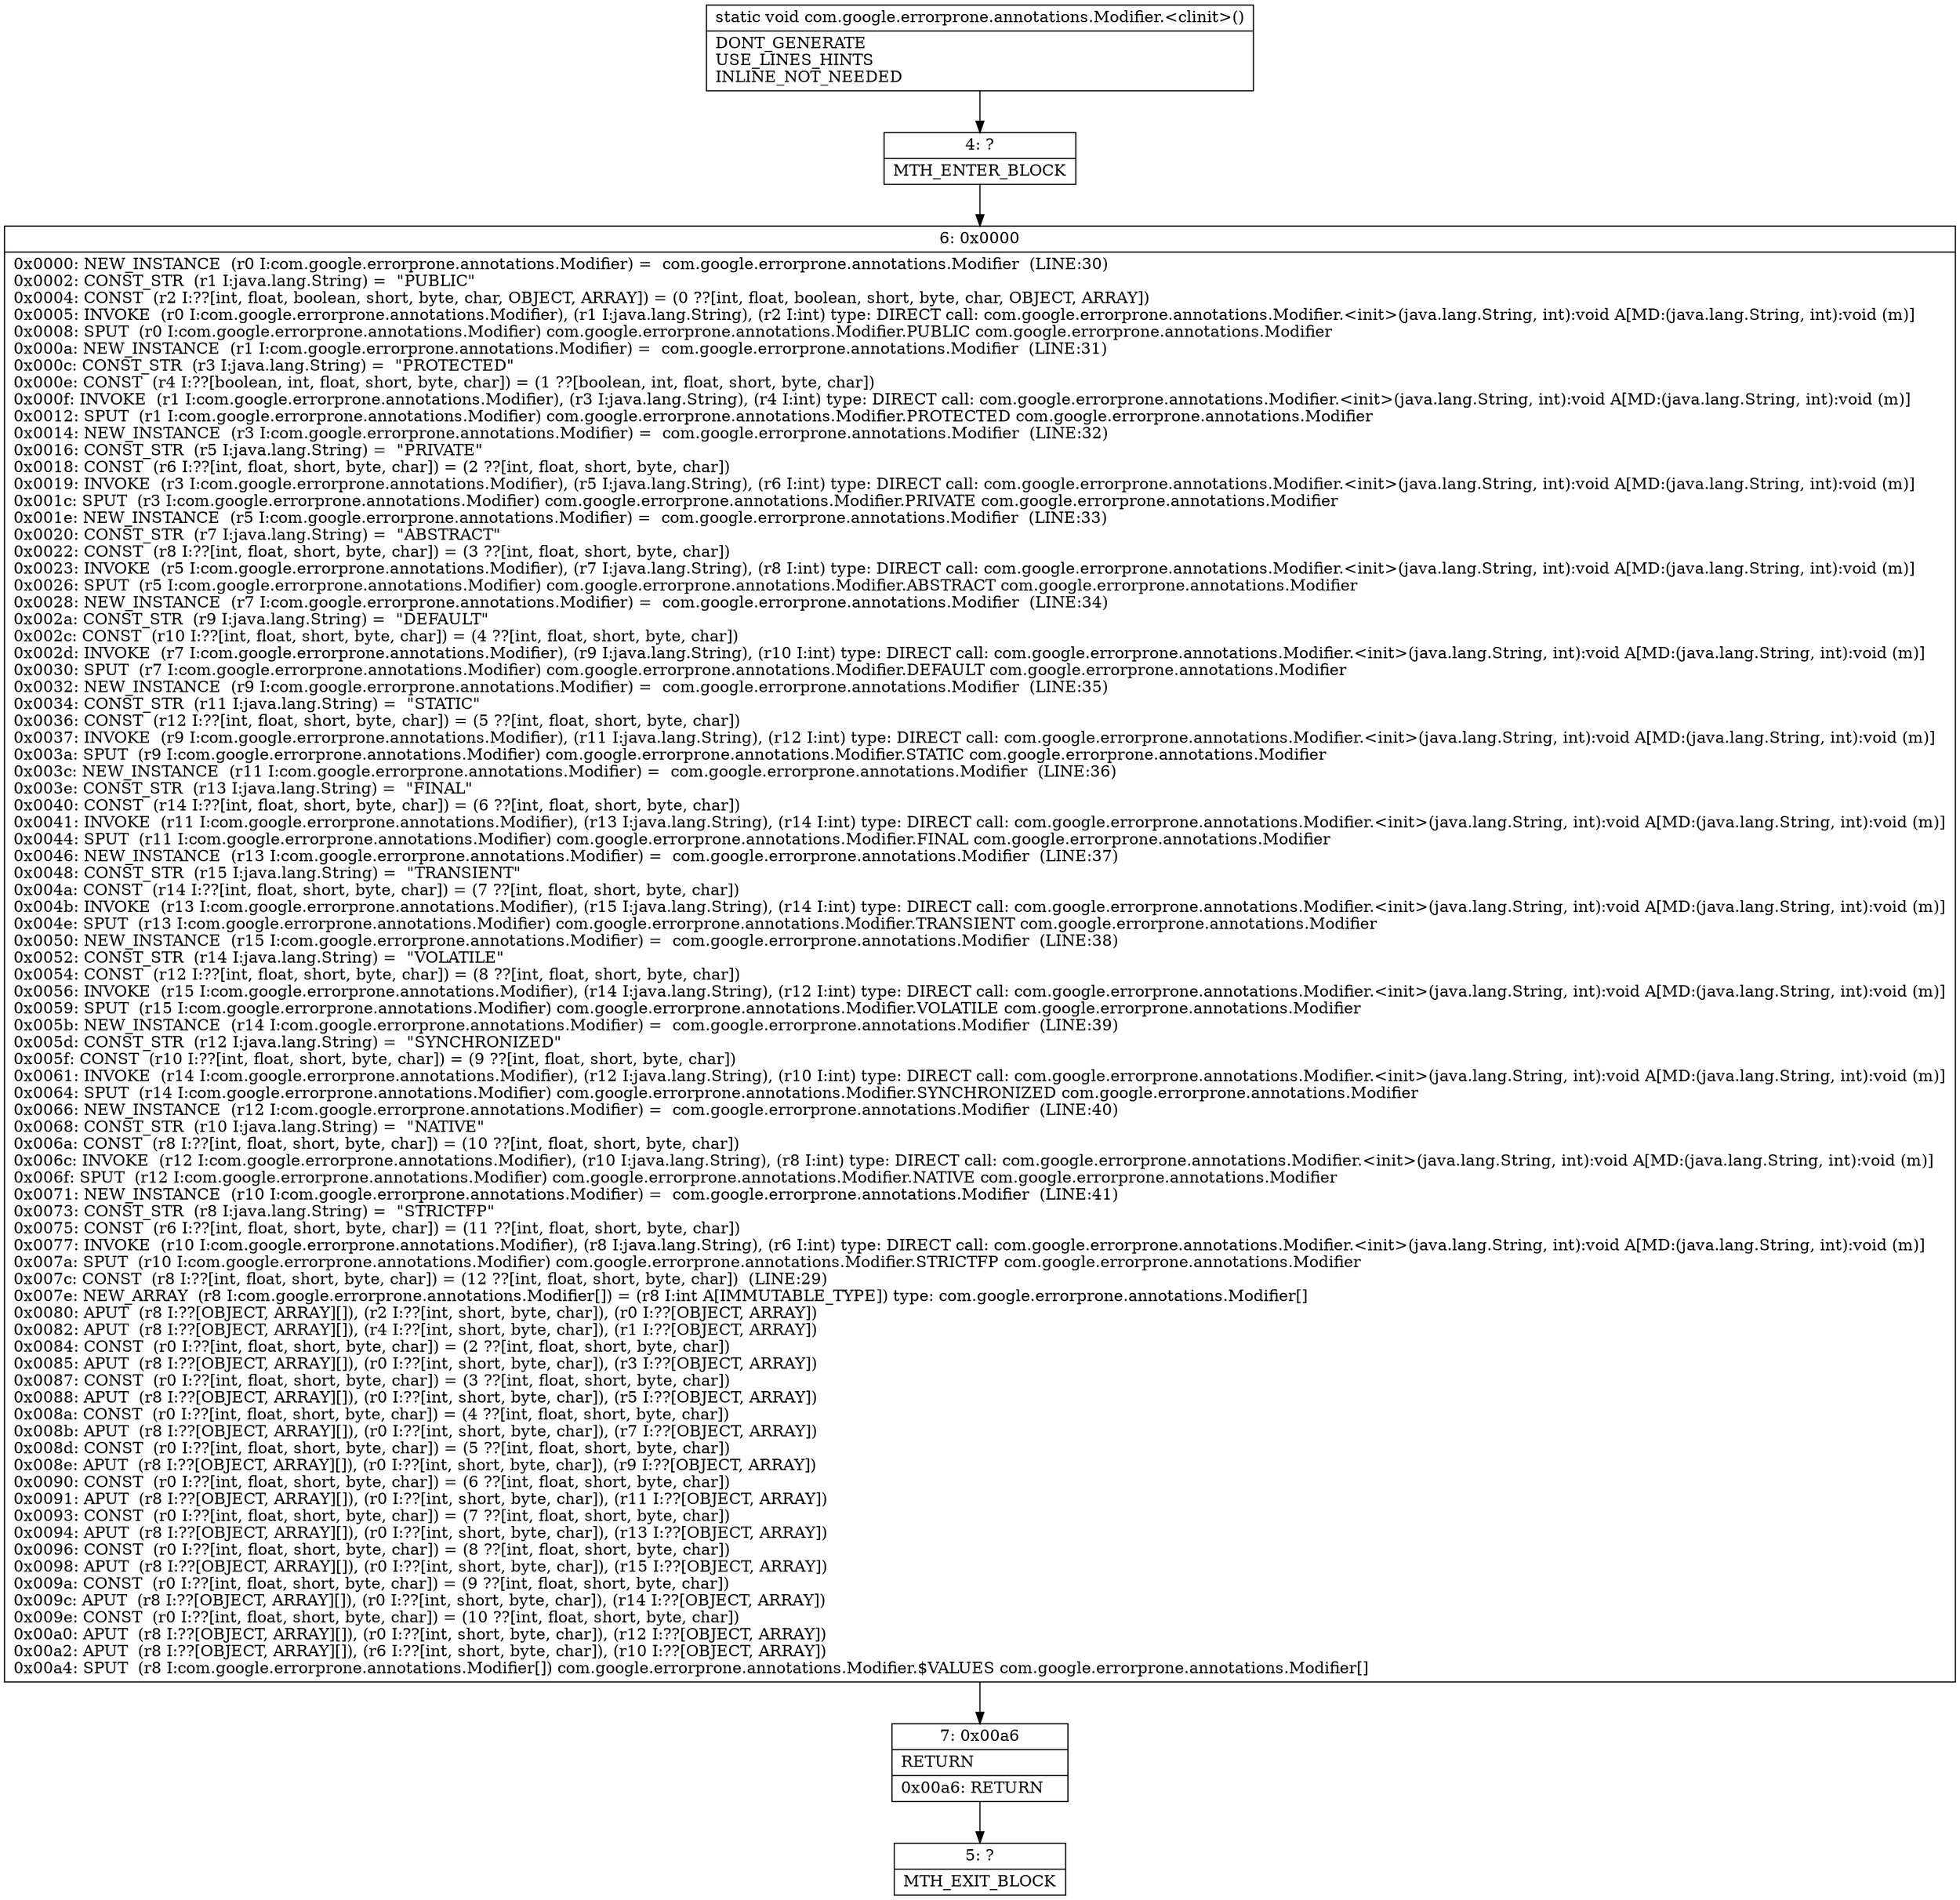 digraph "CFG forcom.google.errorprone.annotations.Modifier.\<clinit\>()V" {
Node_4 [shape=record,label="{4\:\ ?|MTH_ENTER_BLOCK\l}"];
Node_6 [shape=record,label="{6\:\ 0x0000|0x0000: NEW_INSTANCE  (r0 I:com.google.errorprone.annotations.Modifier) =  com.google.errorprone.annotations.Modifier  (LINE:30)\l0x0002: CONST_STR  (r1 I:java.lang.String) =  \"PUBLIC\" \l0x0004: CONST  (r2 I:??[int, float, boolean, short, byte, char, OBJECT, ARRAY]) = (0 ??[int, float, boolean, short, byte, char, OBJECT, ARRAY]) \l0x0005: INVOKE  (r0 I:com.google.errorprone.annotations.Modifier), (r1 I:java.lang.String), (r2 I:int) type: DIRECT call: com.google.errorprone.annotations.Modifier.\<init\>(java.lang.String, int):void A[MD:(java.lang.String, int):void (m)]\l0x0008: SPUT  (r0 I:com.google.errorprone.annotations.Modifier) com.google.errorprone.annotations.Modifier.PUBLIC com.google.errorprone.annotations.Modifier \l0x000a: NEW_INSTANCE  (r1 I:com.google.errorprone.annotations.Modifier) =  com.google.errorprone.annotations.Modifier  (LINE:31)\l0x000c: CONST_STR  (r3 I:java.lang.String) =  \"PROTECTED\" \l0x000e: CONST  (r4 I:??[boolean, int, float, short, byte, char]) = (1 ??[boolean, int, float, short, byte, char]) \l0x000f: INVOKE  (r1 I:com.google.errorprone.annotations.Modifier), (r3 I:java.lang.String), (r4 I:int) type: DIRECT call: com.google.errorprone.annotations.Modifier.\<init\>(java.lang.String, int):void A[MD:(java.lang.String, int):void (m)]\l0x0012: SPUT  (r1 I:com.google.errorprone.annotations.Modifier) com.google.errorprone.annotations.Modifier.PROTECTED com.google.errorprone.annotations.Modifier \l0x0014: NEW_INSTANCE  (r3 I:com.google.errorprone.annotations.Modifier) =  com.google.errorprone.annotations.Modifier  (LINE:32)\l0x0016: CONST_STR  (r5 I:java.lang.String) =  \"PRIVATE\" \l0x0018: CONST  (r6 I:??[int, float, short, byte, char]) = (2 ??[int, float, short, byte, char]) \l0x0019: INVOKE  (r3 I:com.google.errorprone.annotations.Modifier), (r5 I:java.lang.String), (r6 I:int) type: DIRECT call: com.google.errorprone.annotations.Modifier.\<init\>(java.lang.String, int):void A[MD:(java.lang.String, int):void (m)]\l0x001c: SPUT  (r3 I:com.google.errorprone.annotations.Modifier) com.google.errorprone.annotations.Modifier.PRIVATE com.google.errorprone.annotations.Modifier \l0x001e: NEW_INSTANCE  (r5 I:com.google.errorprone.annotations.Modifier) =  com.google.errorprone.annotations.Modifier  (LINE:33)\l0x0020: CONST_STR  (r7 I:java.lang.String) =  \"ABSTRACT\" \l0x0022: CONST  (r8 I:??[int, float, short, byte, char]) = (3 ??[int, float, short, byte, char]) \l0x0023: INVOKE  (r5 I:com.google.errorprone.annotations.Modifier), (r7 I:java.lang.String), (r8 I:int) type: DIRECT call: com.google.errorprone.annotations.Modifier.\<init\>(java.lang.String, int):void A[MD:(java.lang.String, int):void (m)]\l0x0026: SPUT  (r5 I:com.google.errorprone.annotations.Modifier) com.google.errorprone.annotations.Modifier.ABSTRACT com.google.errorprone.annotations.Modifier \l0x0028: NEW_INSTANCE  (r7 I:com.google.errorprone.annotations.Modifier) =  com.google.errorprone.annotations.Modifier  (LINE:34)\l0x002a: CONST_STR  (r9 I:java.lang.String) =  \"DEFAULT\" \l0x002c: CONST  (r10 I:??[int, float, short, byte, char]) = (4 ??[int, float, short, byte, char]) \l0x002d: INVOKE  (r7 I:com.google.errorprone.annotations.Modifier), (r9 I:java.lang.String), (r10 I:int) type: DIRECT call: com.google.errorprone.annotations.Modifier.\<init\>(java.lang.String, int):void A[MD:(java.lang.String, int):void (m)]\l0x0030: SPUT  (r7 I:com.google.errorprone.annotations.Modifier) com.google.errorprone.annotations.Modifier.DEFAULT com.google.errorprone.annotations.Modifier \l0x0032: NEW_INSTANCE  (r9 I:com.google.errorprone.annotations.Modifier) =  com.google.errorprone.annotations.Modifier  (LINE:35)\l0x0034: CONST_STR  (r11 I:java.lang.String) =  \"STATIC\" \l0x0036: CONST  (r12 I:??[int, float, short, byte, char]) = (5 ??[int, float, short, byte, char]) \l0x0037: INVOKE  (r9 I:com.google.errorprone.annotations.Modifier), (r11 I:java.lang.String), (r12 I:int) type: DIRECT call: com.google.errorprone.annotations.Modifier.\<init\>(java.lang.String, int):void A[MD:(java.lang.String, int):void (m)]\l0x003a: SPUT  (r9 I:com.google.errorprone.annotations.Modifier) com.google.errorprone.annotations.Modifier.STATIC com.google.errorprone.annotations.Modifier \l0x003c: NEW_INSTANCE  (r11 I:com.google.errorprone.annotations.Modifier) =  com.google.errorprone.annotations.Modifier  (LINE:36)\l0x003e: CONST_STR  (r13 I:java.lang.String) =  \"FINAL\" \l0x0040: CONST  (r14 I:??[int, float, short, byte, char]) = (6 ??[int, float, short, byte, char]) \l0x0041: INVOKE  (r11 I:com.google.errorprone.annotations.Modifier), (r13 I:java.lang.String), (r14 I:int) type: DIRECT call: com.google.errorprone.annotations.Modifier.\<init\>(java.lang.String, int):void A[MD:(java.lang.String, int):void (m)]\l0x0044: SPUT  (r11 I:com.google.errorprone.annotations.Modifier) com.google.errorprone.annotations.Modifier.FINAL com.google.errorprone.annotations.Modifier \l0x0046: NEW_INSTANCE  (r13 I:com.google.errorprone.annotations.Modifier) =  com.google.errorprone.annotations.Modifier  (LINE:37)\l0x0048: CONST_STR  (r15 I:java.lang.String) =  \"TRANSIENT\" \l0x004a: CONST  (r14 I:??[int, float, short, byte, char]) = (7 ??[int, float, short, byte, char]) \l0x004b: INVOKE  (r13 I:com.google.errorprone.annotations.Modifier), (r15 I:java.lang.String), (r14 I:int) type: DIRECT call: com.google.errorprone.annotations.Modifier.\<init\>(java.lang.String, int):void A[MD:(java.lang.String, int):void (m)]\l0x004e: SPUT  (r13 I:com.google.errorprone.annotations.Modifier) com.google.errorprone.annotations.Modifier.TRANSIENT com.google.errorprone.annotations.Modifier \l0x0050: NEW_INSTANCE  (r15 I:com.google.errorprone.annotations.Modifier) =  com.google.errorprone.annotations.Modifier  (LINE:38)\l0x0052: CONST_STR  (r14 I:java.lang.String) =  \"VOLATILE\" \l0x0054: CONST  (r12 I:??[int, float, short, byte, char]) = (8 ??[int, float, short, byte, char]) \l0x0056: INVOKE  (r15 I:com.google.errorprone.annotations.Modifier), (r14 I:java.lang.String), (r12 I:int) type: DIRECT call: com.google.errorprone.annotations.Modifier.\<init\>(java.lang.String, int):void A[MD:(java.lang.String, int):void (m)]\l0x0059: SPUT  (r15 I:com.google.errorprone.annotations.Modifier) com.google.errorprone.annotations.Modifier.VOLATILE com.google.errorprone.annotations.Modifier \l0x005b: NEW_INSTANCE  (r14 I:com.google.errorprone.annotations.Modifier) =  com.google.errorprone.annotations.Modifier  (LINE:39)\l0x005d: CONST_STR  (r12 I:java.lang.String) =  \"SYNCHRONIZED\" \l0x005f: CONST  (r10 I:??[int, float, short, byte, char]) = (9 ??[int, float, short, byte, char]) \l0x0061: INVOKE  (r14 I:com.google.errorprone.annotations.Modifier), (r12 I:java.lang.String), (r10 I:int) type: DIRECT call: com.google.errorprone.annotations.Modifier.\<init\>(java.lang.String, int):void A[MD:(java.lang.String, int):void (m)]\l0x0064: SPUT  (r14 I:com.google.errorprone.annotations.Modifier) com.google.errorprone.annotations.Modifier.SYNCHRONIZED com.google.errorprone.annotations.Modifier \l0x0066: NEW_INSTANCE  (r12 I:com.google.errorprone.annotations.Modifier) =  com.google.errorprone.annotations.Modifier  (LINE:40)\l0x0068: CONST_STR  (r10 I:java.lang.String) =  \"NATIVE\" \l0x006a: CONST  (r8 I:??[int, float, short, byte, char]) = (10 ??[int, float, short, byte, char]) \l0x006c: INVOKE  (r12 I:com.google.errorprone.annotations.Modifier), (r10 I:java.lang.String), (r8 I:int) type: DIRECT call: com.google.errorprone.annotations.Modifier.\<init\>(java.lang.String, int):void A[MD:(java.lang.String, int):void (m)]\l0x006f: SPUT  (r12 I:com.google.errorprone.annotations.Modifier) com.google.errorprone.annotations.Modifier.NATIVE com.google.errorprone.annotations.Modifier \l0x0071: NEW_INSTANCE  (r10 I:com.google.errorprone.annotations.Modifier) =  com.google.errorprone.annotations.Modifier  (LINE:41)\l0x0073: CONST_STR  (r8 I:java.lang.String) =  \"STRICTFP\" \l0x0075: CONST  (r6 I:??[int, float, short, byte, char]) = (11 ??[int, float, short, byte, char]) \l0x0077: INVOKE  (r10 I:com.google.errorprone.annotations.Modifier), (r8 I:java.lang.String), (r6 I:int) type: DIRECT call: com.google.errorprone.annotations.Modifier.\<init\>(java.lang.String, int):void A[MD:(java.lang.String, int):void (m)]\l0x007a: SPUT  (r10 I:com.google.errorprone.annotations.Modifier) com.google.errorprone.annotations.Modifier.STRICTFP com.google.errorprone.annotations.Modifier \l0x007c: CONST  (r8 I:??[int, float, short, byte, char]) = (12 ??[int, float, short, byte, char])  (LINE:29)\l0x007e: NEW_ARRAY  (r8 I:com.google.errorprone.annotations.Modifier[]) = (r8 I:int A[IMMUTABLE_TYPE]) type: com.google.errorprone.annotations.Modifier[] \l0x0080: APUT  (r8 I:??[OBJECT, ARRAY][]), (r2 I:??[int, short, byte, char]), (r0 I:??[OBJECT, ARRAY]) \l0x0082: APUT  (r8 I:??[OBJECT, ARRAY][]), (r4 I:??[int, short, byte, char]), (r1 I:??[OBJECT, ARRAY]) \l0x0084: CONST  (r0 I:??[int, float, short, byte, char]) = (2 ??[int, float, short, byte, char]) \l0x0085: APUT  (r8 I:??[OBJECT, ARRAY][]), (r0 I:??[int, short, byte, char]), (r3 I:??[OBJECT, ARRAY]) \l0x0087: CONST  (r0 I:??[int, float, short, byte, char]) = (3 ??[int, float, short, byte, char]) \l0x0088: APUT  (r8 I:??[OBJECT, ARRAY][]), (r0 I:??[int, short, byte, char]), (r5 I:??[OBJECT, ARRAY]) \l0x008a: CONST  (r0 I:??[int, float, short, byte, char]) = (4 ??[int, float, short, byte, char]) \l0x008b: APUT  (r8 I:??[OBJECT, ARRAY][]), (r0 I:??[int, short, byte, char]), (r7 I:??[OBJECT, ARRAY]) \l0x008d: CONST  (r0 I:??[int, float, short, byte, char]) = (5 ??[int, float, short, byte, char]) \l0x008e: APUT  (r8 I:??[OBJECT, ARRAY][]), (r0 I:??[int, short, byte, char]), (r9 I:??[OBJECT, ARRAY]) \l0x0090: CONST  (r0 I:??[int, float, short, byte, char]) = (6 ??[int, float, short, byte, char]) \l0x0091: APUT  (r8 I:??[OBJECT, ARRAY][]), (r0 I:??[int, short, byte, char]), (r11 I:??[OBJECT, ARRAY]) \l0x0093: CONST  (r0 I:??[int, float, short, byte, char]) = (7 ??[int, float, short, byte, char]) \l0x0094: APUT  (r8 I:??[OBJECT, ARRAY][]), (r0 I:??[int, short, byte, char]), (r13 I:??[OBJECT, ARRAY]) \l0x0096: CONST  (r0 I:??[int, float, short, byte, char]) = (8 ??[int, float, short, byte, char]) \l0x0098: APUT  (r8 I:??[OBJECT, ARRAY][]), (r0 I:??[int, short, byte, char]), (r15 I:??[OBJECT, ARRAY]) \l0x009a: CONST  (r0 I:??[int, float, short, byte, char]) = (9 ??[int, float, short, byte, char]) \l0x009c: APUT  (r8 I:??[OBJECT, ARRAY][]), (r0 I:??[int, short, byte, char]), (r14 I:??[OBJECT, ARRAY]) \l0x009e: CONST  (r0 I:??[int, float, short, byte, char]) = (10 ??[int, float, short, byte, char]) \l0x00a0: APUT  (r8 I:??[OBJECT, ARRAY][]), (r0 I:??[int, short, byte, char]), (r12 I:??[OBJECT, ARRAY]) \l0x00a2: APUT  (r8 I:??[OBJECT, ARRAY][]), (r6 I:??[int, short, byte, char]), (r10 I:??[OBJECT, ARRAY]) \l0x00a4: SPUT  (r8 I:com.google.errorprone.annotations.Modifier[]) com.google.errorprone.annotations.Modifier.$VALUES com.google.errorprone.annotations.Modifier[] \l}"];
Node_7 [shape=record,label="{7\:\ 0x00a6|RETURN\l|0x00a6: RETURN   \l}"];
Node_5 [shape=record,label="{5\:\ ?|MTH_EXIT_BLOCK\l}"];
MethodNode[shape=record,label="{static void com.google.errorprone.annotations.Modifier.\<clinit\>()  | DONT_GENERATE\lUSE_LINES_HINTS\lINLINE_NOT_NEEDED\l}"];
MethodNode -> Node_4;Node_4 -> Node_6;
Node_6 -> Node_7;
Node_7 -> Node_5;
}

